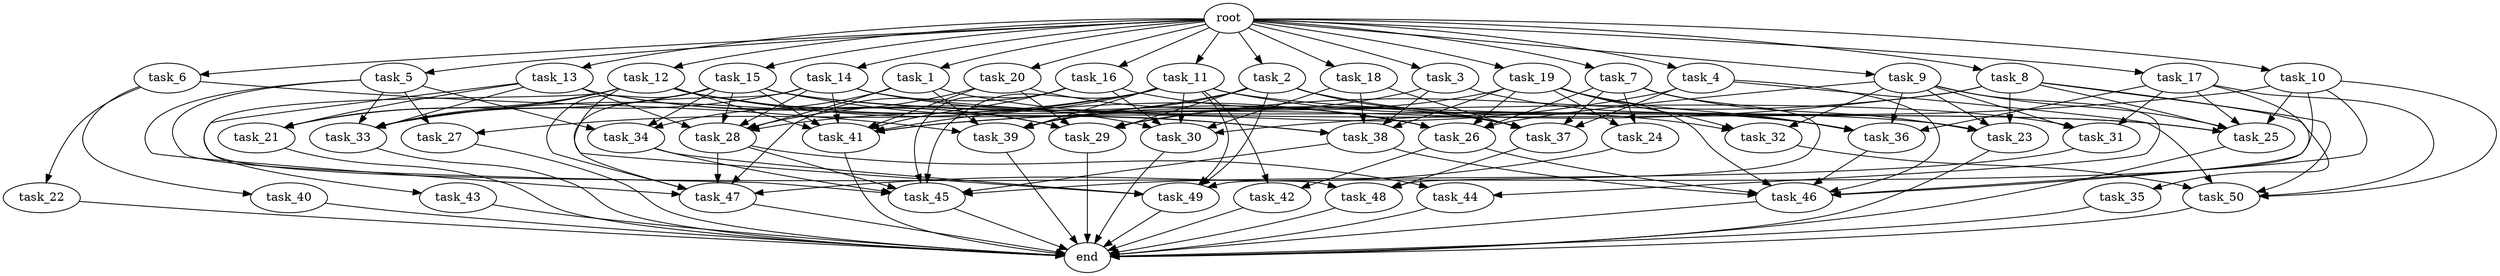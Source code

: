 digraph G {
  root [size="0.000000e+00"];
  task_1 [size="2.636140e+10"];
  task_2 [size="7.787182e+10"];
  task_3 [size="1.897929e+10"];
  task_4 [size="8.524719e+10"];
  task_5 [size="8.144165e+10"];
  task_6 [size="7.403797e+10"];
  task_7 [size="3.199079e+10"];
  task_8 [size="4.803099e+10"];
  task_9 [size="8.088068e+10"];
  task_10 [size="4.093383e+10"];
  task_11 [size="3.951484e+10"];
  task_12 [size="7.218576e+10"];
  task_13 [size="2.377894e+10"];
  task_14 [size="5.423778e+10"];
  task_15 [size="8.442565e+10"];
  task_16 [size="3.433270e+10"];
  task_17 [size="3.400024e+10"];
  task_18 [size="7.769661e+10"];
  task_19 [size="9.566201e+10"];
  task_20 [size="9.156401e+10"];
  task_21 [size="7.070632e+10"];
  task_22 [size="5.826623e+10"];
  task_23 [size="9.049492e+09"];
  task_24 [size="3.675673e+10"];
  task_25 [size="3.467441e+10"];
  task_26 [size="4.003390e+10"];
  task_27 [size="4.436556e+10"];
  task_28 [size="1.875893e+10"];
  task_29 [size="9.460951e+10"];
  task_30 [size="5.643644e+10"];
  task_31 [size="6.512077e+10"];
  task_32 [size="7.412732e+10"];
  task_33 [size="7.640258e+10"];
  task_34 [size="9.592779e+10"];
  task_35 [size="7.568170e+10"];
  task_36 [size="7.566393e+10"];
  task_37 [size="3.836849e+10"];
  task_38 [size="1.536348e+09"];
  task_39 [size="1.171106e+10"];
  task_40 [size="7.802193e+10"];
  task_41 [size="8.705163e+09"];
  task_42 [size="6.371540e+10"];
  task_43 [size="3.078789e+09"];
  task_44 [size="3.829233e+10"];
  task_45 [size="5.619645e+10"];
  task_46 [size="3.272466e+10"];
  task_47 [size="2.298177e+10"];
  task_48 [size="3.443423e+09"];
  task_49 [size="5.310998e+10"];
  task_50 [size="5.349545e+10"];
  end [size="0.000000e+00"];

  root -> task_1 [size="1.000000e-12"];
  root -> task_2 [size="1.000000e-12"];
  root -> task_3 [size="1.000000e-12"];
  root -> task_4 [size="1.000000e-12"];
  root -> task_5 [size="1.000000e-12"];
  root -> task_6 [size="1.000000e-12"];
  root -> task_7 [size="1.000000e-12"];
  root -> task_8 [size="1.000000e-12"];
  root -> task_9 [size="1.000000e-12"];
  root -> task_10 [size="1.000000e-12"];
  root -> task_11 [size="1.000000e-12"];
  root -> task_12 [size="1.000000e-12"];
  root -> task_13 [size="1.000000e-12"];
  root -> task_14 [size="1.000000e-12"];
  root -> task_15 [size="1.000000e-12"];
  root -> task_16 [size="1.000000e-12"];
  root -> task_17 [size="1.000000e-12"];
  root -> task_18 [size="1.000000e-12"];
  root -> task_19 [size="1.000000e-12"];
  root -> task_20 [size="1.000000e-12"];
  task_1 -> task_28 [size="3.126489e+07"];
  task_1 -> task_34 [size="3.197593e+08"];
  task_1 -> task_37 [size="6.394748e+07"];
  task_1 -> task_39 [size="2.342212e+07"];
  task_2 -> task_28 [size="3.126489e+07"];
  task_2 -> task_29 [size="1.576825e+08"];
  task_2 -> task_36 [size="1.513279e+08"];
  task_2 -> task_37 [size="6.394748e+07"];
  task_2 -> task_39 [size="2.342212e+07"];
  task_2 -> task_49 [size="1.062200e+08"];
  task_3 -> task_36 [size="1.513279e+08"];
  task_3 -> task_38 [size="3.072697e+06"];
  task_3 -> task_39 [size="2.342212e+07"];
  task_4 -> task_37 [size="6.394748e+07"];
  task_4 -> task_41 [size="1.088145e+07"];
  task_4 -> task_46 [size="4.674951e+07"];
  task_4 -> task_50 [size="1.069909e+08"];
  task_5 -> task_27 [size="2.218278e+08"];
  task_5 -> task_33 [size="1.273376e+08"];
  task_5 -> task_34 [size="3.197593e+08"];
  task_5 -> task_45 [size="8.028065e+07"];
  task_5 -> task_47 [size="3.830294e+07"];
  task_6 -> task_22 [size="5.826623e+08"];
  task_6 -> task_39 [size="2.342212e+07"];
  task_6 -> task_40 [size="7.802193e+08"];
  task_7 -> task_23 [size="2.262373e+07"];
  task_7 -> task_24 [size="1.837836e+08"];
  task_7 -> task_26 [size="6.672317e+07"];
  task_7 -> task_37 [size="6.394748e+07"];
  task_7 -> task_48 [size="1.147808e+07"];
  task_8 -> task_23 [size="2.262373e+07"];
  task_8 -> task_25 [size="5.779069e+07"];
  task_8 -> task_29 [size="1.576825e+08"];
  task_8 -> task_35 [size="7.568170e+08"];
  task_8 -> task_41 [size="1.088145e+07"];
  task_8 -> task_50 [size="1.069909e+08"];
  task_9 -> task_23 [size="2.262373e+07"];
  task_9 -> task_25 [size="5.779069e+07"];
  task_9 -> task_26 [size="6.672317e+07"];
  task_9 -> task_31 [size="2.170692e+08"];
  task_9 -> task_32 [size="2.470911e+08"];
  task_9 -> task_36 [size="1.513279e+08"];
  task_9 -> task_44 [size="1.914617e+08"];
  task_10 -> task_25 [size="5.779069e+07"];
  task_10 -> task_30 [size="1.128729e+08"];
  task_10 -> task_46 [size="4.674951e+07"];
  task_10 -> task_49 [size="1.062200e+08"];
  task_10 -> task_50 [size="1.069909e+08"];
  task_11 -> task_25 [size="5.779069e+07"];
  task_11 -> task_27 [size="2.218278e+08"];
  task_11 -> task_30 [size="1.128729e+08"];
  task_11 -> task_32 [size="2.470911e+08"];
  task_11 -> task_33 [size="1.273376e+08"];
  task_11 -> task_39 [size="2.342212e+07"];
  task_11 -> task_41 [size="1.088145e+07"];
  task_11 -> task_42 [size="3.185770e+08"];
  task_11 -> task_45 [size="8.028065e+07"];
  task_11 -> task_49 [size="1.062200e+08"];
  task_12 -> task_21 [size="2.356877e+08"];
  task_12 -> task_26 [size="6.672317e+07"];
  task_12 -> task_29 [size="1.576825e+08"];
  task_12 -> task_33 [size="1.273376e+08"];
  task_12 -> task_38 [size="3.072697e+06"];
  task_12 -> task_41 [size="1.088145e+07"];
  task_12 -> task_43 [size="3.078789e+07"];
  task_12 -> task_49 [size="1.062200e+08"];
  task_13 -> task_21 [size="2.356877e+08"];
  task_13 -> task_28 [size="3.126489e+07"];
  task_13 -> task_29 [size="1.576825e+08"];
  task_13 -> task_30 [size="1.128729e+08"];
  task_13 -> task_33 [size="1.273376e+08"];
  task_13 -> task_48 [size="1.147808e+07"];
  task_14 -> task_25 [size="5.779069e+07"];
  task_14 -> task_26 [size="6.672317e+07"];
  task_14 -> task_28 [size="3.126489e+07"];
  task_14 -> task_33 [size="1.273376e+08"];
  task_14 -> task_41 [size="1.088145e+07"];
  task_14 -> task_47 [size="3.830294e+07"];
  task_15 -> task_21 [size="2.356877e+08"];
  task_15 -> task_23 [size="2.262373e+07"];
  task_15 -> task_28 [size="3.126489e+07"];
  task_15 -> task_31 [size="2.170692e+08"];
  task_15 -> task_33 [size="1.273376e+08"];
  task_15 -> task_34 [size="3.197593e+08"];
  task_15 -> task_38 [size="3.072697e+06"];
  task_15 -> task_41 [size="1.088145e+07"];
  task_15 -> task_47 [size="3.830294e+07"];
  task_16 -> task_30 [size="1.128729e+08"];
  task_16 -> task_37 [size="6.394748e+07"];
  task_16 -> task_41 [size="1.088145e+07"];
  task_16 -> task_45 [size="8.028065e+07"];
  task_16 -> task_47 [size="3.830294e+07"];
  task_17 -> task_25 [size="5.779069e+07"];
  task_17 -> task_31 [size="2.170692e+08"];
  task_17 -> task_36 [size="1.513279e+08"];
  task_17 -> task_46 [size="4.674951e+07"];
  task_17 -> task_50 [size="1.069909e+08"];
  task_18 -> task_30 [size="1.128729e+08"];
  task_18 -> task_37 [size="6.394748e+07"];
  task_18 -> task_38 [size="3.072697e+06"];
  task_19 -> task_24 [size="1.837836e+08"];
  task_19 -> task_26 [size="6.672317e+07"];
  task_19 -> task_29 [size="1.576825e+08"];
  task_19 -> task_32 [size="2.470911e+08"];
  task_19 -> task_36 [size="1.513279e+08"];
  task_19 -> task_38 [size="3.072697e+06"];
  task_19 -> task_46 [size="4.674951e+07"];
  task_20 -> task_26 [size="6.672317e+07"];
  task_20 -> task_28 [size="3.126489e+07"];
  task_20 -> task_29 [size="1.576825e+08"];
  task_20 -> task_41 [size="1.088145e+07"];
  task_21 -> end [size="1.000000e-12"];
  task_22 -> end [size="1.000000e-12"];
  task_23 -> end [size="1.000000e-12"];
  task_24 -> task_47 [size="3.830294e+07"];
  task_25 -> end [size="1.000000e-12"];
  task_26 -> task_42 [size="3.185770e+08"];
  task_26 -> task_46 [size="4.674951e+07"];
  task_27 -> end [size="1.000000e-12"];
  task_28 -> task_44 [size="1.914617e+08"];
  task_28 -> task_45 [size="8.028065e+07"];
  task_28 -> task_47 [size="3.830294e+07"];
  task_29 -> end [size="1.000000e-12"];
  task_30 -> end [size="1.000000e-12"];
  task_31 -> task_45 [size="8.028065e+07"];
  task_32 -> task_50 [size="1.069909e+08"];
  task_33 -> end [size="1.000000e-12"];
  task_34 -> task_45 [size="8.028065e+07"];
  task_34 -> task_49 [size="1.062200e+08"];
  task_35 -> end [size="1.000000e-12"];
  task_36 -> task_46 [size="4.674951e+07"];
  task_37 -> task_48 [size="1.147808e+07"];
  task_38 -> task_45 [size="8.028065e+07"];
  task_38 -> task_46 [size="4.674951e+07"];
  task_39 -> end [size="1.000000e-12"];
  task_40 -> end [size="1.000000e-12"];
  task_41 -> end [size="1.000000e-12"];
  task_42 -> end [size="1.000000e-12"];
  task_43 -> end [size="1.000000e-12"];
  task_44 -> end [size="1.000000e-12"];
  task_45 -> end [size="1.000000e-12"];
  task_46 -> end [size="1.000000e-12"];
  task_47 -> end [size="1.000000e-12"];
  task_48 -> end [size="1.000000e-12"];
  task_49 -> end [size="1.000000e-12"];
  task_50 -> end [size="1.000000e-12"];
}
